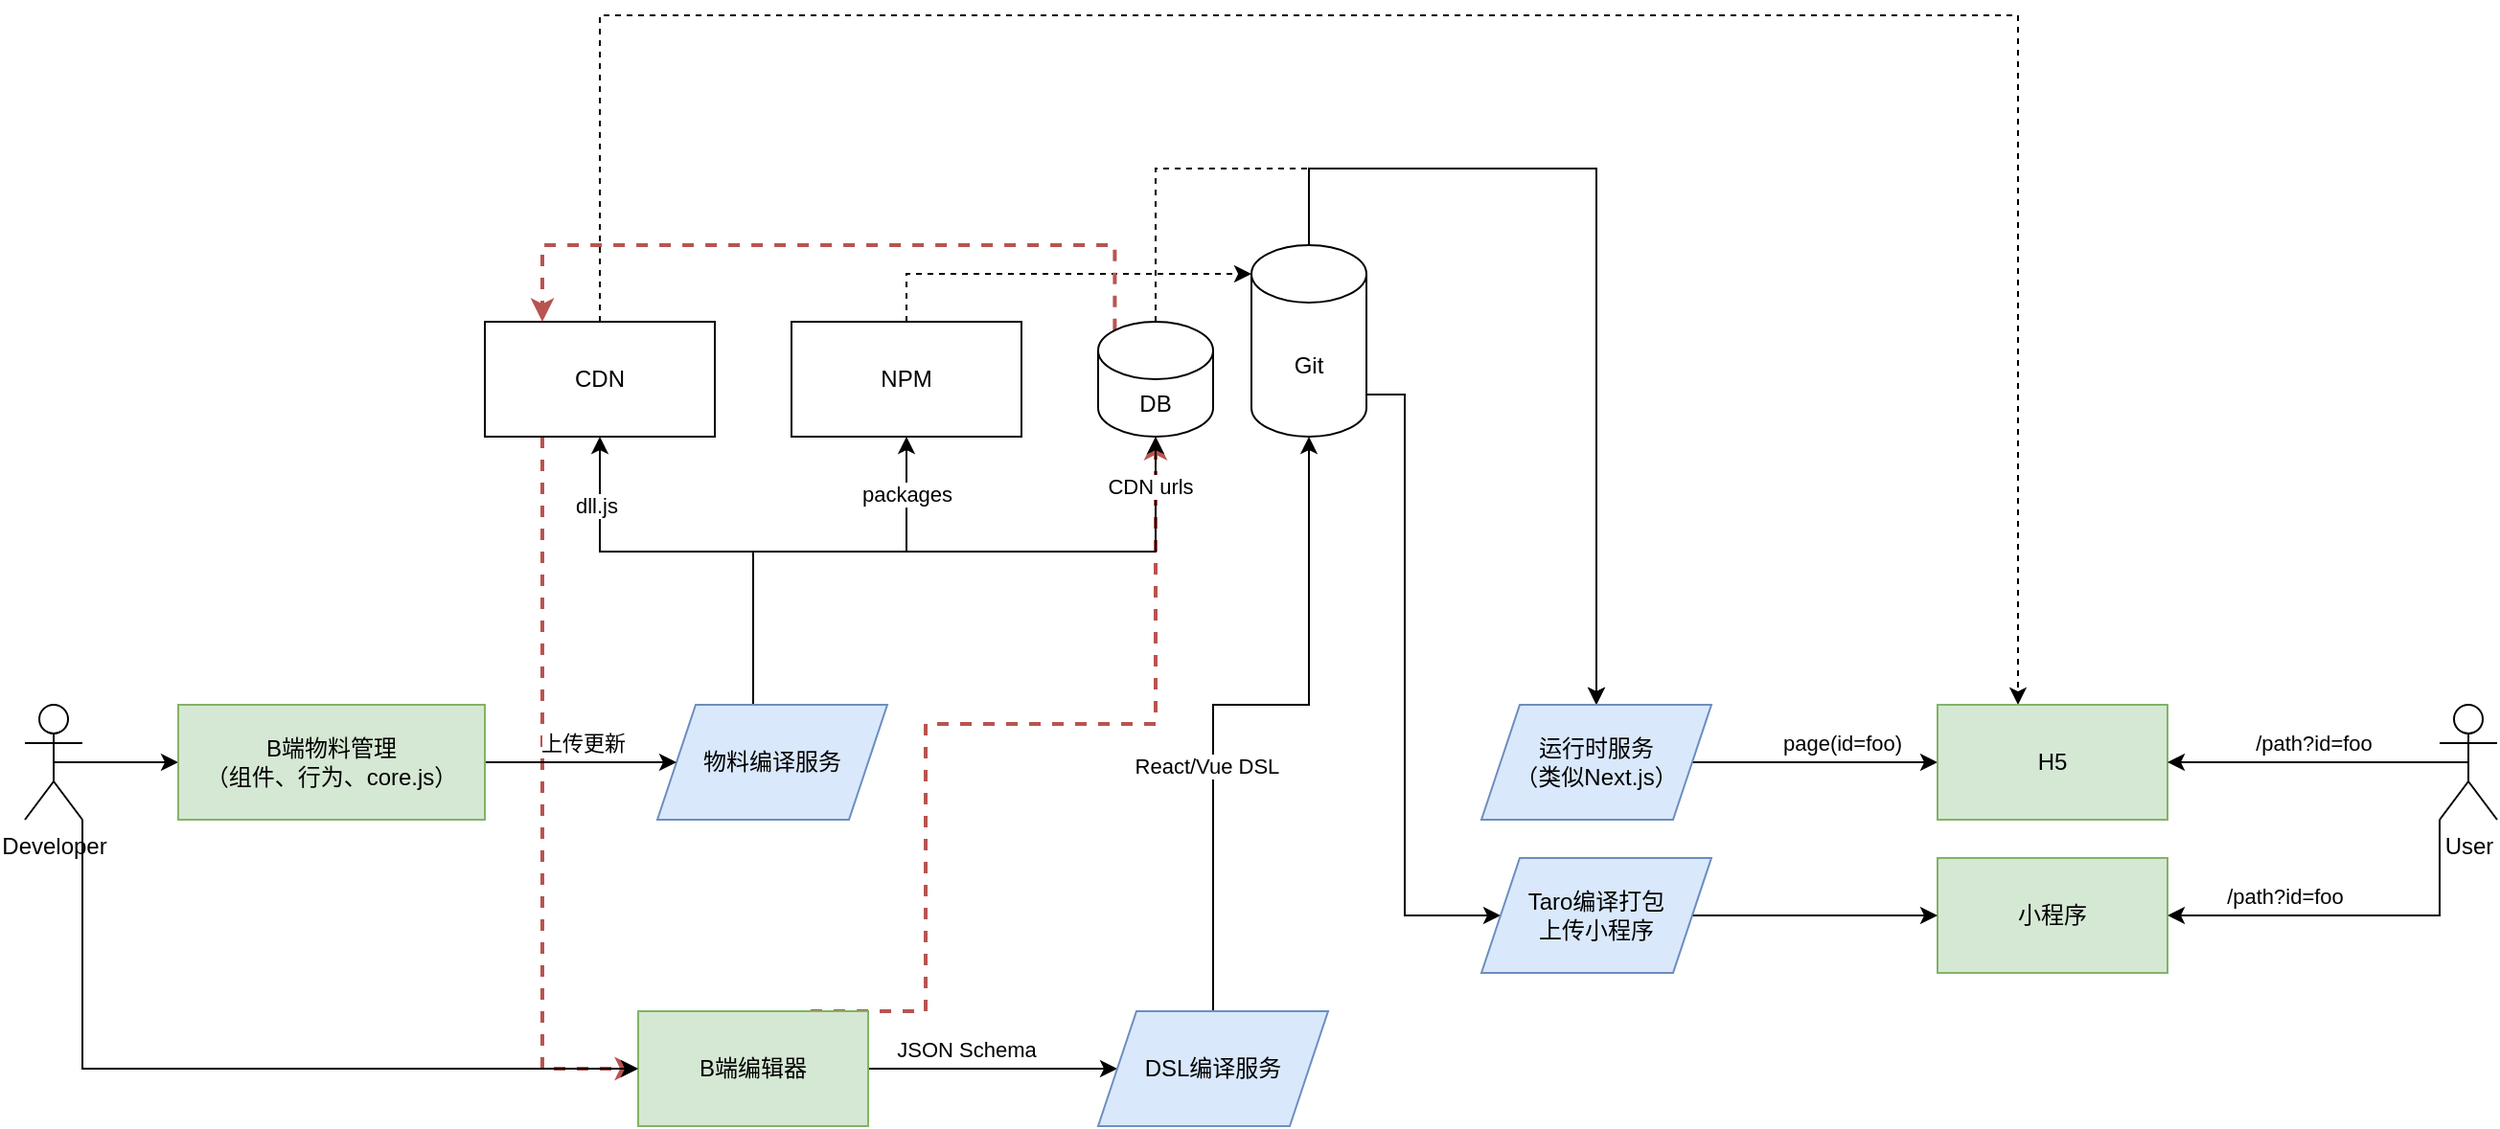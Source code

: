 <mxfile version="14.8.0" type="github">
  <diagram id="a6EbAKtUwE3Pks2dmq5K" name="Page-1">
    <mxGraphModel dx="2066" dy="2263" grid="1" gridSize="10" guides="1" tooltips="1" connect="1" arrows="1" fold="1" page="1" pageScale="1" pageWidth="850" pageHeight="1100" math="0" shadow="0">
      <root>
        <mxCell id="0" />
        <mxCell id="1" parent="0" />
        <mxCell id="tYsdSNT13OBYBqMwt58C-20" style="edgeStyle=orthogonalEdgeStyle;rounded=0;orthogonalLoop=1;jettySize=auto;html=1;exitX=1;exitY=0.5;exitDx=0;exitDy=0;entryX=0;entryY=0.5;entryDx=0;entryDy=0;" edge="1" parent="1" source="tYsdSNT13OBYBqMwt58C-1" target="tYsdSNT13OBYBqMwt58C-18">
          <mxGeometry relative="1" as="geometry" />
        </mxCell>
        <mxCell id="tYsdSNT13OBYBqMwt58C-30" value="JSON Schema" style="edgeLabel;html=1;align=center;verticalAlign=middle;resizable=0;points=[];" vertex="1" connectable="0" parent="tYsdSNT13OBYBqMwt58C-20">
          <mxGeometry x="-0.467" relative="1" as="geometry">
            <mxPoint x="16" y="-10" as="offset" />
          </mxGeometry>
        </mxCell>
        <mxCell id="tYsdSNT13OBYBqMwt58C-86" style="edgeStyle=orthogonalEdgeStyle;rounded=0;sketch=0;orthogonalLoop=1;jettySize=auto;html=1;exitX=0.75;exitY=0;exitDx=0;exitDy=0;entryX=0.5;entryY=1;entryDx=0;entryDy=0;entryPerimeter=0;shadow=0;fillColor=#f8cecc;strokeColor=#b85450;dashed=1;strokeWidth=2;" edge="1" parent="1" source="tYsdSNT13OBYBqMwt58C-1" target="tYsdSNT13OBYBqMwt58C-25">
          <mxGeometry relative="1" as="geometry">
            <Array as="points">
              <mxPoint x="510" y="280" />
              <mxPoint x="510" y="130" />
              <mxPoint x="630" y="130" />
            </Array>
          </mxGeometry>
        </mxCell>
        <mxCell id="tYsdSNT13OBYBqMwt58C-1" value="B端编辑器" style="rounded=0;whiteSpace=wrap;html=1;fillColor=#d5e8d4;strokeColor=#82b366;" vertex="1" parent="1">
          <mxGeometry x="360" y="280" width="120" height="60" as="geometry" />
        </mxCell>
        <mxCell id="tYsdSNT13OBYBqMwt58C-66" style="edgeStyle=orthogonalEdgeStyle;rounded=0;sketch=0;orthogonalLoop=1;jettySize=auto;html=1;exitX=0.5;exitY=0;exitDx=0;exitDy=0;shadow=0;dashed=1;" edge="1" parent="1" source="tYsdSNT13OBYBqMwt58C-8" target="tYsdSNT13OBYBqMwt58C-51">
          <mxGeometry relative="1" as="geometry">
            <Array as="points">
              <mxPoint x="340" y="-240" />
              <mxPoint x="1080" y="-240" />
            </Array>
          </mxGeometry>
        </mxCell>
        <mxCell id="tYsdSNT13OBYBqMwt58C-83" style="edgeStyle=orthogonalEdgeStyle;rounded=0;sketch=0;orthogonalLoop=1;jettySize=auto;html=1;exitX=0.25;exitY=1;exitDx=0;exitDy=0;entryX=0;entryY=0.5;entryDx=0;entryDy=0;shadow=0;dashed=1;fillColor=#f8cecc;strokeColor=#b85450;strokeWidth=2;" edge="1" parent="1" source="tYsdSNT13OBYBqMwt58C-8" target="tYsdSNT13OBYBqMwt58C-1">
          <mxGeometry relative="1" as="geometry" />
        </mxCell>
        <mxCell id="tYsdSNT13OBYBqMwt58C-8" value="CDN" style="rounded=0;whiteSpace=wrap;html=1;" vertex="1" parent="1">
          <mxGeometry x="280" y="-80" width="120" height="60" as="geometry" />
        </mxCell>
        <mxCell id="tYsdSNT13OBYBqMwt58C-74" style="edgeStyle=orthogonalEdgeStyle;rounded=0;sketch=0;orthogonalLoop=1;jettySize=auto;html=1;exitX=0.5;exitY=0;exitDx=0;exitDy=0;entryX=0;entryY=0;entryDx=0;entryDy=15;entryPerimeter=0;shadow=0;dashed=1;" edge="1" parent="1" source="tYsdSNT13OBYBqMwt58C-10" target="tYsdSNT13OBYBqMwt58C-47">
          <mxGeometry relative="1" as="geometry" />
        </mxCell>
        <mxCell id="tYsdSNT13OBYBqMwt58C-10" value="NPM" style="rounded=0;whiteSpace=wrap;html=1;" vertex="1" parent="1">
          <mxGeometry x="440" y="-80" width="120" height="60" as="geometry" />
        </mxCell>
        <mxCell id="tYsdSNT13OBYBqMwt58C-16" style="edgeStyle=orthogonalEdgeStyle;rounded=0;orthogonalLoop=1;jettySize=auto;html=1;exitX=0.5;exitY=0;exitDx=0;exitDy=0;entryX=0.5;entryY=1;entryDx=0;entryDy=0;" edge="1" parent="1" source="tYsdSNT13OBYBqMwt58C-14" target="tYsdSNT13OBYBqMwt58C-8">
          <mxGeometry relative="1" as="geometry">
            <Array as="points">
              <mxPoint x="420" y="40" />
              <mxPoint x="340" y="40" />
            </Array>
          </mxGeometry>
        </mxCell>
        <mxCell id="tYsdSNT13OBYBqMwt58C-27" value="dll.js" style="edgeLabel;html=1;align=center;verticalAlign=top;resizable=0;points=[];" vertex="1" connectable="0" parent="tYsdSNT13OBYBqMwt58C-16">
          <mxGeometry x="0.806" y="2" relative="1" as="geometry">
            <mxPoint as="offset" />
          </mxGeometry>
        </mxCell>
        <mxCell id="tYsdSNT13OBYBqMwt58C-17" style="edgeStyle=orthogonalEdgeStyle;rounded=0;orthogonalLoop=1;jettySize=auto;html=1;exitX=0.5;exitY=0;exitDx=0;exitDy=0;" edge="1" parent="1" source="tYsdSNT13OBYBqMwt58C-14" target="tYsdSNT13OBYBqMwt58C-10">
          <mxGeometry relative="1" as="geometry">
            <Array as="points">
              <mxPoint x="420" y="40" />
              <mxPoint x="500" y="40" />
            </Array>
          </mxGeometry>
        </mxCell>
        <mxCell id="tYsdSNT13OBYBqMwt58C-28" value="packages" style="edgeLabel;html=1;align=center;verticalAlign=top;resizable=0;points=[];" vertex="1" connectable="0" parent="tYsdSNT13OBYBqMwt58C-17">
          <mxGeometry x="0.892" y="1" relative="1" as="geometry">
            <mxPoint x="1" y="4" as="offset" />
          </mxGeometry>
        </mxCell>
        <mxCell id="tYsdSNT13OBYBqMwt58C-26" style="edgeStyle=orthogonalEdgeStyle;rounded=0;orthogonalLoop=1;jettySize=auto;html=1;exitX=0.5;exitY=0;exitDx=0;exitDy=0;entryX=0.5;entryY=1;entryDx=0;entryDy=0;entryPerimeter=0;" edge="1" parent="1" source="tYsdSNT13OBYBqMwt58C-14" target="tYsdSNT13OBYBqMwt58C-25">
          <mxGeometry relative="1" as="geometry">
            <Array as="points">
              <mxPoint x="420" y="40" />
              <mxPoint x="630" y="40" />
            </Array>
          </mxGeometry>
        </mxCell>
        <mxCell id="tYsdSNT13OBYBqMwt58C-29" value="CDN urls" style="edgeLabel;html=1;align=center;verticalAlign=middle;resizable=0;points=[];" vertex="1" connectable="0" parent="tYsdSNT13OBYBqMwt58C-26">
          <mxGeometry x="0.856" y="3" relative="1" as="geometry">
            <mxPoint as="offset" />
          </mxGeometry>
        </mxCell>
        <mxCell id="tYsdSNT13OBYBqMwt58C-14" value="物料编译服务" style="shape=parallelogram;perimeter=parallelogramPerimeter;whiteSpace=wrap;html=1;fixedSize=1;fillColor=#dae8fc;strokeColor=#6c8ebf;" vertex="1" parent="1">
          <mxGeometry x="370" y="120" width="120" height="60" as="geometry" />
        </mxCell>
        <mxCell id="tYsdSNT13OBYBqMwt58C-36" style="edgeStyle=orthogonalEdgeStyle;rounded=0;orthogonalLoop=1;jettySize=auto;html=1;exitX=0.5;exitY=0;exitDx=0;exitDy=0;entryX=0.5;entryY=1;entryDx=0;entryDy=0;entryPerimeter=0;" edge="1" parent="1" source="tYsdSNT13OBYBqMwt58C-18" target="tYsdSNT13OBYBqMwt58C-47">
          <mxGeometry relative="1" as="geometry">
            <mxPoint x="770" y="160" as="targetPoint" />
            <Array as="points">
              <mxPoint x="660" y="120" />
              <mxPoint x="710" y="120" />
            </Array>
          </mxGeometry>
        </mxCell>
        <mxCell id="tYsdSNT13OBYBqMwt58C-37" value="React/Vue DSL&amp;nbsp;" style="edgeLabel;html=1;align=center;verticalAlign=middle;resizable=0;points=[];" vertex="1" connectable="0" parent="tYsdSNT13OBYBqMwt58C-36">
          <mxGeometry x="-0.269" y="2" relative="1" as="geometry">
            <mxPoint as="offset" />
          </mxGeometry>
        </mxCell>
        <mxCell id="tYsdSNT13OBYBqMwt58C-18" value="DSL编译服务" style="shape=parallelogram;perimeter=parallelogramPerimeter;whiteSpace=wrap;html=1;fixedSize=1;fillColor=#dae8fc;strokeColor=#6c8ebf;" vertex="1" parent="1">
          <mxGeometry x="600" y="280" width="120" height="60" as="geometry" />
        </mxCell>
        <mxCell id="tYsdSNT13OBYBqMwt58C-46" style="edgeStyle=orthogonalEdgeStyle;rounded=0;sketch=0;orthogonalLoop=1;jettySize=auto;html=1;exitX=0.5;exitY=0;exitDx=0;exitDy=0;exitPerimeter=0;shadow=0;dashed=1;entryX=0.5;entryY=0;entryDx=0;entryDy=0;" edge="1" parent="1" source="tYsdSNT13OBYBqMwt58C-25" target="tYsdSNT13OBYBqMwt58C-49">
          <mxGeometry relative="1" as="geometry">
            <mxPoint x="860" y="280" as="targetPoint" />
            <Array as="points">
              <mxPoint x="630" y="-160" />
              <mxPoint x="860" y="-160" />
            </Array>
          </mxGeometry>
        </mxCell>
        <mxCell id="tYsdSNT13OBYBqMwt58C-87" style="edgeStyle=orthogonalEdgeStyle;rounded=0;sketch=0;orthogonalLoop=1;jettySize=auto;html=1;exitX=0.145;exitY=0;exitDx=0;exitDy=4.35;exitPerimeter=0;entryX=0.25;entryY=0;entryDx=0;entryDy=0;shadow=0;dashed=1;fillColor=#f8cecc;strokeColor=#b85450;strokeWidth=2;" edge="1" parent="1" source="tYsdSNT13OBYBqMwt58C-25" target="tYsdSNT13OBYBqMwt58C-8">
          <mxGeometry relative="1" as="geometry">
            <Array as="points">
              <mxPoint x="609" y="-120" />
              <mxPoint x="310" y="-120" />
            </Array>
          </mxGeometry>
        </mxCell>
        <mxCell id="tYsdSNT13OBYBqMwt58C-25" value="DB" style="shape=cylinder3;whiteSpace=wrap;html=1;boundedLbl=1;backgroundOutline=1;size=15;" vertex="1" parent="1">
          <mxGeometry x="600" y="-80" width="60" height="60" as="geometry" />
        </mxCell>
        <mxCell id="tYsdSNT13OBYBqMwt58C-48" style="edgeStyle=orthogonalEdgeStyle;rounded=0;sketch=0;orthogonalLoop=1;jettySize=auto;html=1;exitX=0.5;exitY=0;exitDx=0;exitDy=0;exitPerimeter=0;shadow=0;entryX=0.5;entryY=0;entryDx=0;entryDy=0;" edge="1" parent="1" source="tYsdSNT13OBYBqMwt58C-47" target="tYsdSNT13OBYBqMwt58C-49">
          <mxGeometry relative="1" as="geometry">
            <mxPoint x="860" y="280" as="targetPoint" />
            <Array as="points">
              <mxPoint x="710" y="-160" />
              <mxPoint x="860" y="-160" />
            </Array>
          </mxGeometry>
        </mxCell>
        <mxCell id="tYsdSNT13OBYBqMwt58C-72" style="edgeStyle=orthogonalEdgeStyle;rounded=0;sketch=0;orthogonalLoop=1;jettySize=auto;html=1;exitX=1;exitY=0;exitDx=0;exitDy=37.5;exitPerimeter=0;entryX=0;entryY=0.5;entryDx=0;entryDy=0;shadow=0;" edge="1" parent="1" source="tYsdSNT13OBYBqMwt58C-47" target="tYsdSNT13OBYBqMwt58C-71">
          <mxGeometry relative="1" as="geometry">
            <Array as="points">
              <mxPoint x="760" y="-42" />
              <mxPoint x="760" y="230" />
            </Array>
          </mxGeometry>
        </mxCell>
        <mxCell id="tYsdSNT13OBYBqMwt58C-47" value="Git" style="shape=cylinder3;whiteSpace=wrap;html=1;boundedLbl=1;backgroundOutline=1;size=15;" vertex="1" parent="1">
          <mxGeometry x="680" y="-120" width="60" height="100" as="geometry" />
        </mxCell>
        <mxCell id="tYsdSNT13OBYBqMwt58C-67" style="edgeStyle=orthogonalEdgeStyle;rounded=0;sketch=0;orthogonalLoop=1;jettySize=auto;html=1;exitX=1;exitY=0.5;exitDx=0;exitDy=0;entryX=0;entryY=0.5;entryDx=0;entryDy=0;shadow=0;" edge="1" parent="1" source="tYsdSNT13OBYBqMwt58C-49" target="tYsdSNT13OBYBqMwt58C-51">
          <mxGeometry relative="1" as="geometry" />
        </mxCell>
        <mxCell id="tYsdSNT13OBYBqMwt58C-70" value="page(id=foo)" style="edgeLabel;html=1;align=center;verticalAlign=middle;resizable=0;points=[];" vertex="1" connectable="0" parent="tYsdSNT13OBYBqMwt58C-67">
          <mxGeometry x="0.219" relative="1" as="geometry">
            <mxPoint y="-10" as="offset" />
          </mxGeometry>
        </mxCell>
        <mxCell id="tYsdSNT13OBYBqMwt58C-49" value="运行时服务&lt;br&gt;（类似Next.js）" style="shape=parallelogram;perimeter=parallelogramPerimeter;whiteSpace=wrap;html=1;fixedSize=1;fillColor=#dae8fc;strokeColor=#6c8ebf;" vertex="1" parent="1">
          <mxGeometry x="800" y="120" width="120" height="60" as="geometry" />
        </mxCell>
        <mxCell id="tYsdSNT13OBYBqMwt58C-51" value="H5" style="rounded=0;whiteSpace=wrap;html=1;fillColor=#d5e8d4;strokeColor=#82b366;" vertex="1" parent="1">
          <mxGeometry x="1038" y="120" width="120" height="60" as="geometry" />
        </mxCell>
        <mxCell id="tYsdSNT13OBYBqMwt58C-56" style="edgeStyle=orthogonalEdgeStyle;rounded=0;sketch=0;orthogonalLoop=1;jettySize=auto;html=1;exitX=0.5;exitY=0.5;exitDx=0;exitDy=0;exitPerimeter=0;entryX=1;entryY=0.5;entryDx=0;entryDy=0;shadow=0;" edge="1" parent="1" source="tYsdSNT13OBYBqMwt58C-53" target="tYsdSNT13OBYBqMwt58C-51">
          <mxGeometry relative="1" as="geometry" />
        </mxCell>
        <mxCell id="tYsdSNT13OBYBqMwt58C-57" value="/path?id=foo" style="edgeLabel;html=1;align=center;verticalAlign=middle;resizable=0;points=[];" vertex="1" connectable="0" parent="tYsdSNT13OBYBqMwt58C-56">
          <mxGeometry x="0.067" y="3" relative="1" as="geometry">
            <mxPoint x="3" y="-13" as="offset" />
          </mxGeometry>
        </mxCell>
        <mxCell id="tYsdSNT13OBYBqMwt58C-61" style="edgeStyle=orthogonalEdgeStyle;rounded=0;sketch=0;orthogonalLoop=1;jettySize=auto;html=1;exitX=0;exitY=1;exitDx=0;exitDy=0;exitPerimeter=0;entryX=1;entryY=0.5;entryDx=0;entryDy=0;shadow=0;" edge="1" parent="1" source="tYsdSNT13OBYBqMwt58C-53" target="tYsdSNT13OBYBqMwt58C-60">
          <mxGeometry relative="1" as="geometry" />
        </mxCell>
        <mxCell id="tYsdSNT13OBYBqMwt58C-62" value="/path?id=foo" style="edgeLabel;html=1;align=center;verticalAlign=middle;resizable=0;points=[];" vertex="1" connectable="0" parent="tYsdSNT13OBYBqMwt58C-61">
          <mxGeometry x="0.571" relative="1" as="geometry">
            <mxPoint x="20" y="-10" as="offset" />
          </mxGeometry>
        </mxCell>
        <mxCell id="tYsdSNT13OBYBqMwt58C-53" value="User" style="shape=umlActor;verticalLabelPosition=bottom;verticalAlign=top;html=1;outlineConnect=0;" vertex="1" parent="1">
          <mxGeometry x="1300" y="120" width="30" height="60" as="geometry" />
        </mxCell>
        <mxCell id="tYsdSNT13OBYBqMwt58C-60" value="小程序" style="rounded=0;whiteSpace=wrap;html=1;fillColor=#d5e8d4;strokeColor=#82b366;" vertex="1" parent="1">
          <mxGeometry x="1038" y="200" width="120" height="60" as="geometry" />
        </mxCell>
        <mxCell id="tYsdSNT13OBYBqMwt58C-73" style="edgeStyle=orthogonalEdgeStyle;rounded=0;sketch=0;orthogonalLoop=1;jettySize=auto;html=1;exitX=1;exitY=0.5;exitDx=0;exitDy=0;entryX=0;entryY=0.5;entryDx=0;entryDy=0;shadow=0;" edge="1" parent="1" source="tYsdSNT13OBYBqMwt58C-71" target="tYsdSNT13OBYBqMwt58C-60">
          <mxGeometry relative="1" as="geometry" />
        </mxCell>
        <mxCell id="tYsdSNT13OBYBqMwt58C-71" value="Taro编译打包&lt;br&gt;上传小程序" style="shape=parallelogram;perimeter=parallelogramPerimeter;whiteSpace=wrap;html=1;fixedSize=1;fillColor=#dae8fc;strokeColor=#6c8ebf;" vertex="1" parent="1">
          <mxGeometry x="800" y="200" width="120" height="60" as="geometry" />
        </mxCell>
        <mxCell id="tYsdSNT13OBYBqMwt58C-89" style="edgeStyle=orthogonalEdgeStyle;rounded=0;sketch=0;orthogonalLoop=1;jettySize=auto;html=1;exitX=0.5;exitY=0.5;exitDx=0;exitDy=0;exitPerimeter=0;entryX=0;entryY=0.5;entryDx=0;entryDy=0;shadow=0;strokeWidth=1;" edge="1" parent="1" source="tYsdSNT13OBYBqMwt58C-79" target="tYsdSNT13OBYBqMwt58C-88">
          <mxGeometry relative="1" as="geometry" />
        </mxCell>
        <mxCell id="tYsdSNT13OBYBqMwt58C-93" style="edgeStyle=orthogonalEdgeStyle;rounded=0;sketch=0;orthogonalLoop=1;jettySize=auto;html=1;exitX=1;exitY=1;exitDx=0;exitDy=0;exitPerimeter=0;entryX=0;entryY=0.5;entryDx=0;entryDy=0;shadow=0;strokeWidth=1;" edge="1" parent="1" source="tYsdSNT13OBYBqMwt58C-79" target="tYsdSNT13OBYBqMwt58C-1">
          <mxGeometry relative="1" as="geometry" />
        </mxCell>
        <mxCell id="tYsdSNT13OBYBqMwt58C-79" value="Developer" style="shape=umlActor;verticalLabelPosition=bottom;verticalAlign=top;html=1;outlineConnect=0;" vertex="1" parent="1">
          <mxGeometry x="40" y="120" width="30" height="60" as="geometry" />
        </mxCell>
        <mxCell id="tYsdSNT13OBYBqMwt58C-90" style="edgeStyle=orthogonalEdgeStyle;rounded=0;sketch=0;orthogonalLoop=1;jettySize=auto;html=1;exitX=1;exitY=0.5;exitDx=0;exitDy=0;entryX=0;entryY=0.5;entryDx=0;entryDy=0;shadow=0;strokeWidth=1;" edge="1" parent="1" source="tYsdSNT13OBYBqMwt58C-88" target="tYsdSNT13OBYBqMwt58C-14">
          <mxGeometry relative="1" as="geometry" />
        </mxCell>
        <mxCell id="tYsdSNT13OBYBqMwt58C-92" value="上传更新" style="edgeLabel;html=1;align=center;verticalAlign=middle;resizable=0;points=[];" vertex="1" connectable="0" parent="tYsdSNT13OBYBqMwt58C-90">
          <mxGeometry x="0.02" y="3" relative="1" as="geometry">
            <mxPoint y="-7" as="offset" />
          </mxGeometry>
        </mxCell>
        <mxCell id="tYsdSNT13OBYBqMwt58C-88" value="B端物料管理&lt;br&gt;（组件、行为、core.js）" style="rounded=0;whiteSpace=wrap;html=1;fillColor=#d5e8d4;strokeColor=#82b366;" vertex="1" parent="1">
          <mxGeometry x="120" y="120" width="160" height="60" as="geometry" />
        </mxCell>
      </root>
    </mxGraphModel>
  </diagram>
</mxfile>

